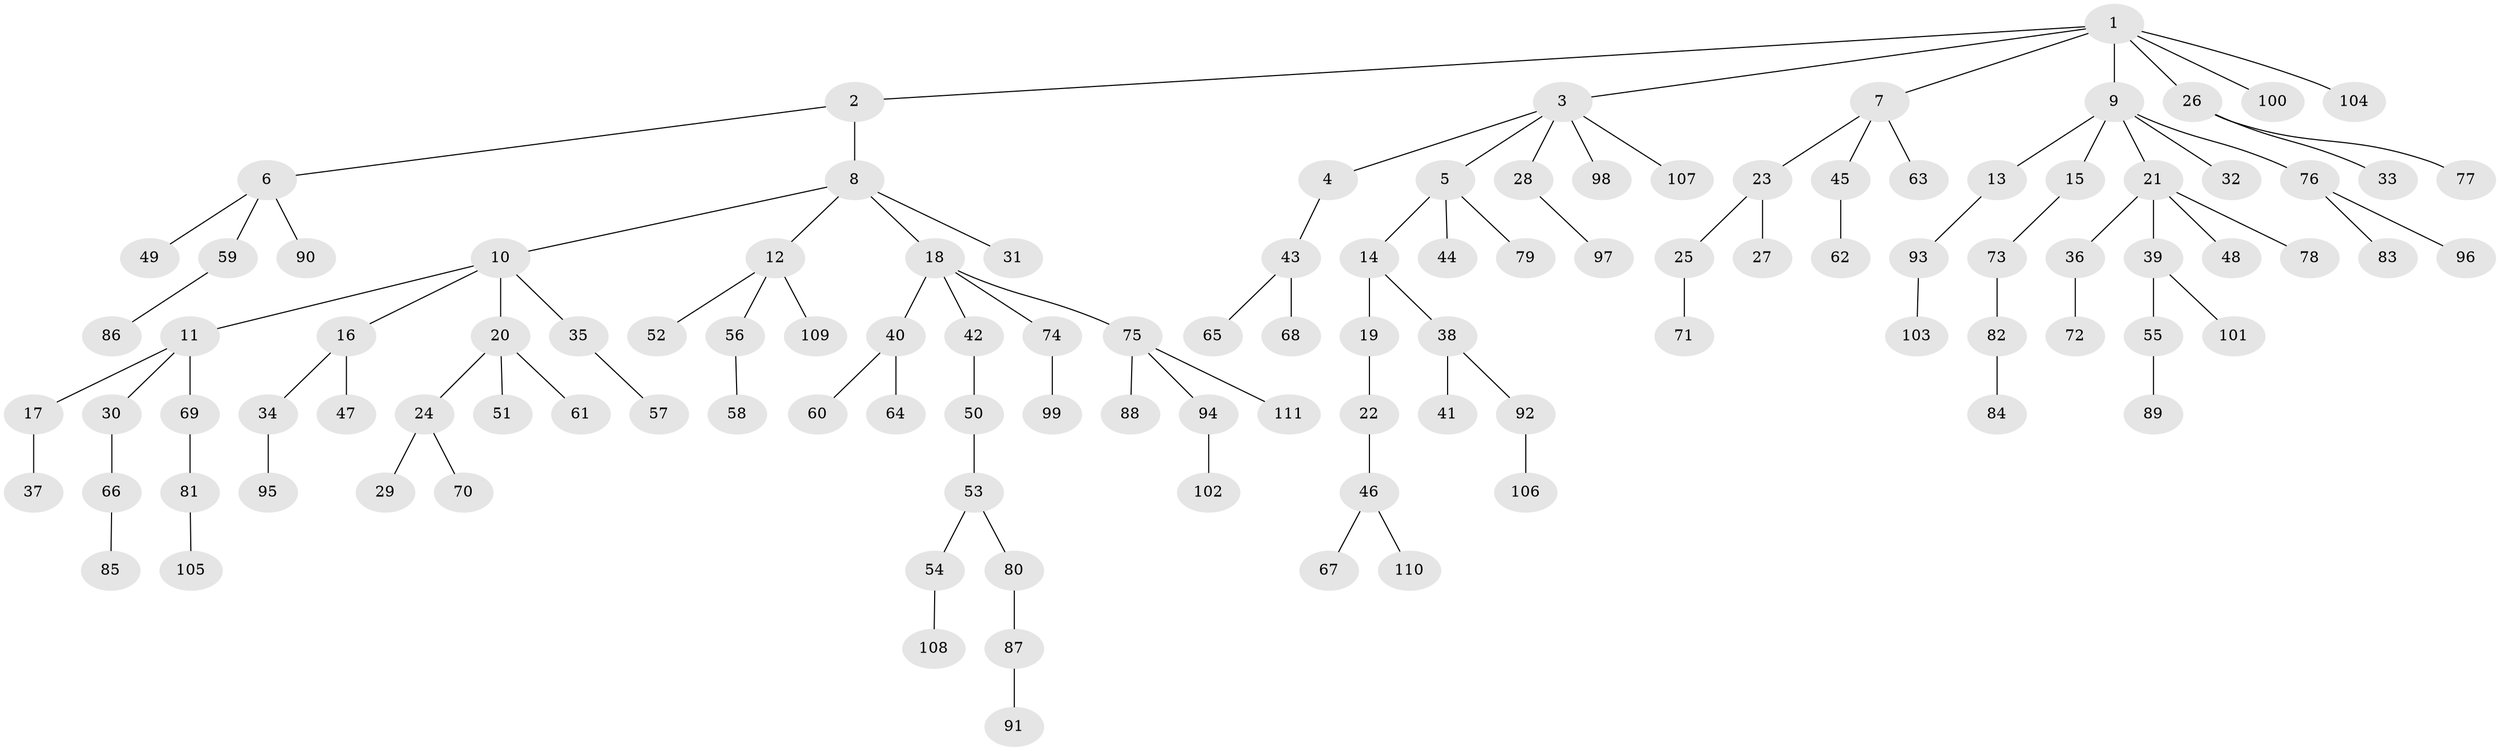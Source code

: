 // Generated by graph-tools (version 1.1) at 2025/26/03/09/25 03:26:23]
// undirected, 111 vertices, 110 edges
graph export_dot {
graph [start="1"]
  node [color=gray90,style=filled];
  1;
  2;
  3;
  4;
  5;
  6;
  7;
  8;
  9;
  10;
  11;
  12;
  13;
  14;
  15;
  16;
  17;
  18;
  19;
  20;
  21;
  22;
  23;
  24;
  25;
  26;
  27;
  28;
  29;
  30;
  31;
  32;
  33;
  34;
  35;
  36;
  37;
  38;
  39;
  40;
  41;
  42;
  43;
  44;
  45;
  46;
  47;
  48;
  49;
  50;
  51;
  52;
  53;
  54;
  55;
  56;
  57;
  58;
  59;
  60;
  61;
  62;
  63;
  64;
  65;
  66;
  67;
  68;
  69;
  70;
  71;
  72;
  73;
  74;
  75;
  76;
  77;
  78;
  79;
  80;
  81;
  82;
  83;
  84;
  85;
  86;
  87;
  88;
  89;
  90;
  91;
  92;
  93;
  94;
  95;
  96;
  97;
  98;
  99;
  100;
  101;
  102;
  103;
  104;
  105;
  106;
  107;
  108;
  109;
  110;
  111;
  1 -- 2;
  1 -- 3;
  1 -- 7;
  1 -- 9;
  1 -- 26;
  1 -- 100;
  1 -- 104;
  2 -- 6;
  2 -- 8;
  3 -- 4;
  3 -- 5;
  3 -- 28;
  3 -- 98;
  3 -- 107;
  4 -- 43;
  5 -- 14;
  5 -- 44;
  5 -- 79;
  6 -- 49;
  6 -- 59;
  6 -- 90;
  7 -- 23;
  7 -- 45;
  7 -- 63;
  8 -- 10;
  8 -- 12;
  8 -- 18;
  8 -- 31;
  9 -- 13;
  9 -- 15;
  9 -- 21;
  9 -- 32;
  9 -- 76;
  10 -- 11;
  10 -- 16;
  10 -- 20;
  10 -- 35;
  11 -- 17;
  11 -- 30;
  11 -- 69;
  12 -- 52;
  12 -- 56;
  12 -- 109;
  13 -- 93;
  14 -- 19;
  14 -- 38;
  15 -- 73;
  16 -- 34;
  16 -- 47;
  17 -- 37;
  18 -- 40;
  18 -- 42;
  18 -- 74;
  18 -- 75;
  19 -- 22;
  20 -- 24;
  20 -- 51;
  20 -- 61;
  21 -- 36;
  21 -- 39;
  21 -- 48;
  21 -- 78;
  22 -- 46;
  23 -- 25;
  23 -- 27;
  24 -- 29;
  24 -- 70;
  25 -- 71;
  26 -- 33;
  26 -- 77;
  28 -- 97;
  30 -- 66;
  34 -- 95;
  35 -- 57;
  36 -- 72;
  38 -- 41;
  38 -- 92;
  39 -- 55;
  39 -- 101;
  40 -- 60;
  40 -- 64;
  42 -- 50;
  43 -- 65;
  43 -- 68;
  45 -- 62;
  46 -- 67;
  46 -- 110;
  50 -- 53;
  53 -- 54;
  53 -- 80;
  54 -- 108;
  55 -- 89;
  56 -- 58;
  59 -- 86;
  66 -- 85;
  69 -- 81;
  73 -- 82;
  74 -- 99;
  75 -- 88;
  75 -- 94;
  75 -- 111;
  76 -- 83;
  76 -- 96;
  80 -- 87;
  81 -- 105;
  82 -- 84;
  87 -- 91;
  92 -- 106;
  93 -- 103;
  94 -- 102;
}
